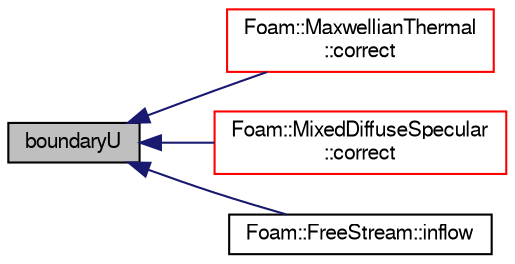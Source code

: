 digraph "boundaryU"
{
  bgcolor="transparent";
  edge [fontname="FreeSans",fontsize="10",labelfontname="FreeSans",labelfontsize="10"];
  node [fontname="FreeSans",fontsize="10",shape=record];
  rankdir="LR";
  Node97 [label="boundaryU",height=0.2,width=0.4,color="black", fillcolor="grey75", style="filled", fontcolor="black"];
  Node97 -> Node98 [dir="back",color="midnightblue",fontsize="10",style="solid",fontname="FreeSans"];
  Node98 [label="Foam::MaxwellianThermal\l::correct",height=0.2,width=0.4,color="red",URL="$a23726.html#a881dca43d304d4d744b6e48dac4439b1",tooltip="Apply wall correction. "];
  Node97 -> Node100 [dir="back",color="midnightblue",fontsize="10",style="solid",fontname="FreeSans"];
  Node100 [label="Foam::MixedDiffuseSpecular\l::correct",height=0.2,width=0.4,color="red",URL="$a23730.html#a881dca43d304d4d744b6e48dac4439b1",tooltip="Apply wall correction. "];
  Node97 -> Node102 [dir="back",color="midnightblue",fontsize="10",style="solid",fontname="FreeSans"];
  Node102 [label="Foam::FreeStream::inflow",height=0.2,width=0.4,color="black",URL="$a23718.html#a84e6a7b742df4fcb240fff3040770a0b",tooltip="Introduce particles. "];
}

